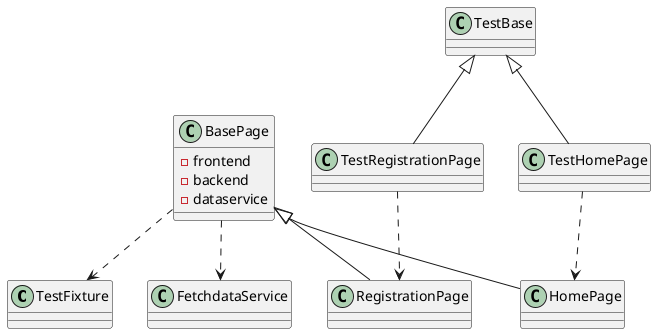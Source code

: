 @startuml
    class TestFixture
    class FetchdataService
    
    class BasePage
        BasePage : -frontend
        BasePage : -backend
        BasePage : -dataservice
    class HomePage
    class RegistrationPage
    
    class TestBase
    class TestHomePage
    class TestRegistrationPage
    
    
    BasePage <|-- HomePage
    BasePage <|-- RegistrationPage
    TestBase <|-- TestHomePage
    TestBase <|-- TestRegistrationPage
    
    BasePage ..> TestFixture
    BasePage ..> FetchdataService
    
    TestHomePage ..> HomePage
    TestRegistrationPage ..> RegistrationPage
@enduml
